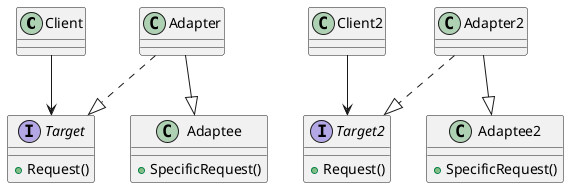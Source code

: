 @startuml
'https://plantuml.com/class-diagram

' 客户端
class Client
interface Target{
+Request()
}
class Adaptee{
+SpecificRequest()
}
class Adapter
Adapter ..|> Target
Adapter --|> Adaptee
Client --> Target

class Client2
interface Target2{
+Request()
}
class Adaptee2{
+SpecificRequest()
}
class Adapter2
Adapter2 ..|> Target2
Adapter2 --|> Adaptee2
Client2 --> Target2
@enduml